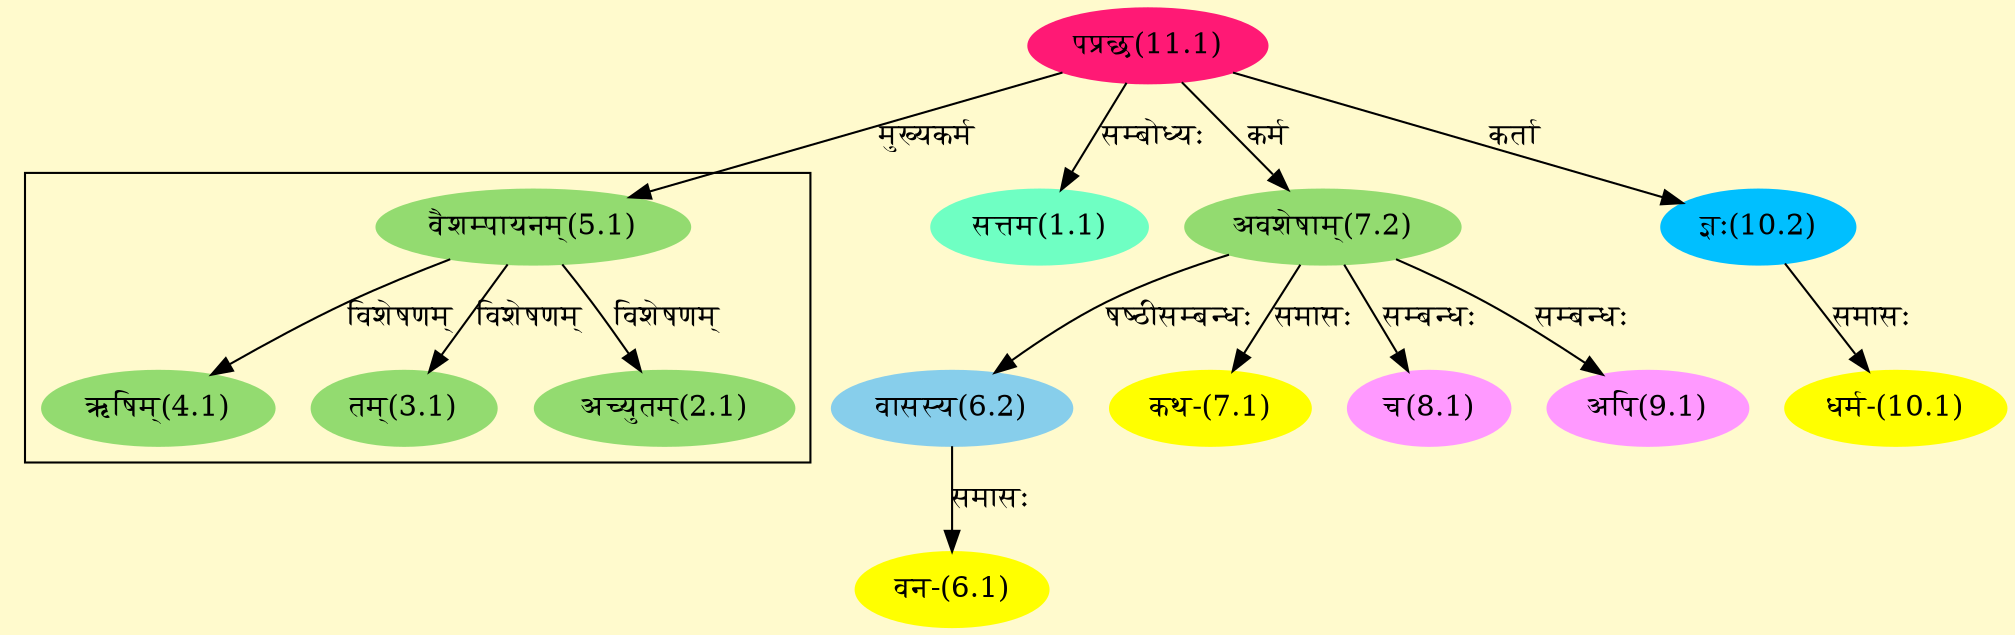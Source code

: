 digraph G{
rankdir=BT;
 compound=true;
 bgcolor="lemonchiffon1";

subgraph cluster_1{
Node2_1 [style=filled, color="#93DB70" label = "अच्युतम्(2.1)"]
Node5_1 [style=filled, color="#93DB70" label = "वैशम्पायनम्(5.1)"]
Node3_1 [style=filled, color="#93DB70" label = "तम्(3.1)"]
Node4_1 [style=filled, color="#93DB70" label = "ऋषिम्(4.1)"]

}
Node1_1 [style=filled, color="#6FFFC3" label = "सत्तम(1.1)"]
Node11_1 [style=filled, color="#FF1975" label = "पप्रछ(11.1)"]
Node5_1 [style=filled, color="#93DB70" label = "वैशम्पायनम्(5.1)"]
Node6_1 [style=filled, color="#FFFF00" label = "वन-(6.1)"]
Node6_2 [style=filled, color="#87CEEB" label = "वासस्य(6.2)"]
Node7_2 [style=filled, color="#93DB70" label = "अवशेषाम्(7.2)"]
Node7_1 [style=filled, color="#FFFF00" label = "कथ-(7.1)"]
Node8_1 [style=filled, color="#FF99FF" label = "च(8.1)"]
Node9_1 [style=filled, color="#FF99FF" label = "अपि(9.1)"]
Node10_1 [style=filled, color="#FFFF00" label = "धर्म-(10.1)"]
Node10_2 [style=filled, color="#00BFFF" label = "ज्ञः(10.2)"]
/* Start of Relations section */

Node1_1 -> Node11_1 [  label="सम्बोध्यः"  dir="back" ]
Node2_1 -> Node5_1 [  label="विशेषणम्"  dir="back" ]
Node3_1 -> Node5_1 [  label="विशेषणम्"  dir="back" ]
Node4_1 -> Node5_1 [  label="विशेषणम्"  dir="back" ]
Node5_1 -> Node11_1 [  label="मुख्यकर्म"  dir="back" ]
Node6_1 -> Node6_2 [  label="समासः"  dir="back" ]
Node6_2 -> Node7_2 [  label="षष्ठीसम्बन्धः"  dir="back" ]
Node7_1 -> Node7_2 [  label="समासः"  dir="back" ]
Node7_2 -> Node11_1 [  label="कर्म"  dir="back" ]
Node8_1 -> Node7_2 [  label="सम्बन्धः"  dir="back" ]
Node9_1 -> Node7_2 [  label="सम्बन्धः"  dir="back" ]
Node10_1 -> Node10_2 [  label="समासः"  dir="back" ]
Node10_2 -> Node11_1 [  label="कर्ता"  dir="back" ]
}
